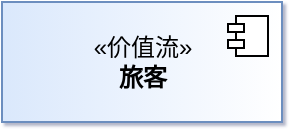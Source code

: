 <mxfile version="15.0.6" type="github">
  <diagram id="wFE0QG_FPsp0jaGvCLVb" name="Page-1">
    <mxGraphModel dx="1422" dy="772" grid="1" gridSize="10" guides="1" tooltips="1" connect="1" arrows="1" fold="1" page="1" pageScale="1" pageWidth="850" pageHeight="1400" math="0" shadow="1">
      <root>
        <mxCell id="0" />
        <mxCell id="1" parent="0" />
        <object label="«价值流»&lt;br&gt;&lt;b&gt;旅客&lt;/b&gt;" 业务ID="1" 名称="旅客" id="Yn5zjWkYIxlVYVCwpNa8-4">
          <mxCell style="html=1;dropTarget=0;fillColor=#dae8fc;strokeColor=#6c8ebf;gradientDirection=east;gradientColor=#FFFFFF;" vertex="1" parent="1">
            <mxGeometry x="290" y="220" width="140" height="60" as="geometry" />
          </mxCell>
        </object>
        <mxCell id="Yn5zjWkYIxlVYVCwpNa8-5" value="" style="shape=module;jettyWidth=8;jettyHeight=4;" vertex="1" parent="Yn5zjWkYIxlVYVCwpNa8-4">
          <mxGeometry x="1" width="20" height="20" relative="1" as="geometry">
            <mxPoint x="-27" y="7" as="offset" />
          </mxGeometry>
        </mxCell>
      </root>
    </mxGraphModel>
  </diagram>
</mxfile>
